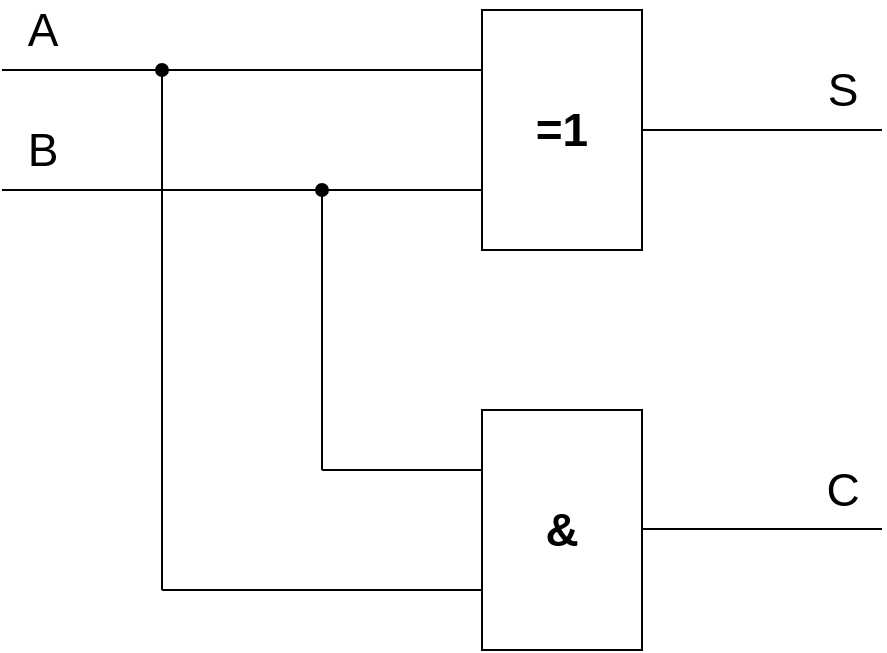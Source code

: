 <mxfile version="15.6.8" type="device"><diagram id="IaZFykJt0H7WiTkYGOhT" name="Page-1"><mxGraphModel dx="1217" dy="737" grid="1" gridSize="10" guides="1" tooltips="1" connect="1" arrows="1" fold="1" page="1" pageScale="1" pageWidth="827" pageHeight="1169" math="0" shadow="0"><root><mxCell id="0"/><mxCell id="1" parent="0"/><mxCell id="Bf3rCa1UE_gU7eW53ecm-8" value="" style="edgeStyle=orthogonalEdgeStyle;rounded=0;orthogonalLoop=1;jettySize=auto;html=1;endArrow=none;endFill=0;" edge="1" parent="1" source="Bf3rCa1UE_gU7eW53ecm-5"><mxGeometry relative="1" as="geometry"><mxPoint x="680" y="180" as="targetPoint"/></mxGeometry></mxCell><mxCell id="Bf3rCa1UE_gU7eW53ecm-5" value="&lt;font size=&quot;1&quot;&gt;&lt;b style=&quot;font-size: 23px&quot;&gt;=1&lt;/b&gt;&lt;/font&gt;" style="rounded=0;whiteSpace=wrap;html=1;" vertex="1" parent="1"><mxGeometry x="480" y="120" width="80" height="120" as="geometry"/></mxCell><mxCell id="Bf3rCa1UE_gU7eW53ecm-6" value="&lt;font style=&quot;font-size: 23px&quot;&gt;&lt;b&gt;&amp;amp;&lt;/b&gt;&lt;/font&gt;" style="rounded=0;whiteSpace=wrap;html=1;" vertex="1" parent="1"><mxGeometry x="480" y="320" width="80" height="120" as="geometry"/></mxCell><mxCell id="Bf3rCa1UE_gU7eW53ecm-9" value="" style="edgeStyle=orthogonalEdgeStyle;rounded=0;orthogonalLoop=1;jettySize=auto;html=1;endArrow=none;endFill=0;" edge="1" parent="1"><mxGeometry relative="1" as="geometry"><mxPoint x="560" y="379.5" as="sourcePoint"/><mxPoint x="680" y="379.5" as="targetPoint"/></mxGeometry></mxCell><mxCell id="Bf3rCa1UE_gU7eW53ecm-10" value="" style="endArrow=none;html=1;rounded=0;fontSize=23;entryX=0;entryY=0.25;entryDx=0;entryDy=0;" edge="1" parent="1" target="Bf3rCa1UE_gU7eW53ecm-5"><mxGeometry width="50" height="50" relative="1" as="geometry"><mxPoint x="240" y="150" as="sourcePoint"/><mxPoint x="430" y="170" as="targetPoint"/></mxGeometry></mxCell><mxCell id="Bf3rCa1UE_gU7eW53ecm-12" value="" style="endArrow=none;html=1;rounded=0;fontSize=23;entryX=0;entryY=0.25;entryDx=0;entryDy=0;" edge="1" parent="1"><mxGeometry width="50" height="50" relative="1" as="geometry"><mxPoint x="240" y="210" as="sourcePoint"/><mxPoint x="480" y="210" as="targetPoint"/></mxGeometry></mxCell><mxCell id="Bf3rCa1UE_gU7eW53ecm-13" value="" style="endArrow=none;html=1;rounded=0;fontSize=23;entryX=0;entryY=0.25;entryDx=0;entryDy=0;" edge="1" parent="1"><mxGeometry width="50" height="50" relative="1" as="geometry"><mxPoint x="320" y="410" as="sourcePoint"/><mxPoint x="480" y="410" as="targetPoint"/></mxGeometry></mxCell><mxCell id="Bf3rCa1UE_gU7eW53ecm-14" value="" style="endArrow=none;html=1;rounded=1;fontSize=23;entryX=0;entryY=0.25;entryDx=0;entryDy=0;" edge="1" parent="1"><mxGeometry width="50" height="50" relative="1" as="geometry"><mxPoint x="400" y="350" as="sourcePoint"/><mxPoint x="480" y="350" as="targetPoint"/></mxGeometry></mxCell><mxCell id="Bf3rCa1UE_gU7eW53ecm-15" value="" style="endArrow=none;html=1;rounded=0;fontSize=23;startArrow=oval;startFill=1;" edge="1" parent="1"><mxGeometry width="50" height="50" relative="1" as="geometry"><mxPoint x="400" y="210" as="sourcePoint"/><mxPoint x="400" y="350" as="targetPoint"/></mxGeometry></mxCell><mxCell id="Bf3rCa1UE_gU7eW53ecm-16" value="" style="endArrow=none;html=1;rounded=0;fontSize=23;startArrow=oval;startFill=1;" edge="1" parent="1"><mxGeometry width="50" height="50" relative="1" as="geometry"><mxPoint x="320" y="150" as="sourcePoint"/><mxPoint x="320" y="410" as="targetPoint"/></mxGeometry></mxCell><mxCell id="Bf3rCa1UE_gU7eW53ecm-17" value="B" style="text;html=1;resizable=0;autosize=1;align=center;verticalAlign=middle;points=[];fillColor=none;strokeColor=none;rounded=0;fontSize=23;" vertex="1" parent="1"><mxGeometry x="245" y="175" width="30" height="30" as="geometry"/></mxCell><mxCell id="Bf3rCa1UE_gU7eW53ecm-18" value="&lt;div&gt;A&lt;/div&gt;" style="text;html=1;resizable=0;autosize=1;align=center;verticalAlign=middle;points=[];fillColor=none;strokeColor=none;rounded=0;fontSize=23;" vertex="1" parent="1"><mxGeometry x="245" y="115" width="30" height="30" as="geometry"/></mxCell><mxCell id="Bf3rCa1UE_gU7eW53ecm-19" value="S" style="text;html=1;resizable=0;autosize=1;align=center;verticalAlign=middle;points=[];fillColor=none;strokeColor=none;rounded=0;fontSize=23;" vertex="1" parent="1"><mxGeometry x="645" y="145" width="30" height="30" as="geometry"/></mxCell><mxCell id="Bf3rCa1UE_gU7eW53ecm-20" value="C" style="text;html=1;resizable=0;autosize=1;align=center;verticalAlign=middle;points=[];fillColor=none;strokeColor=none;rounded=0;fontSize=23;" vertex="1" parent="1"><mxGeometry x="645" y="345" width="30" height="30" as="geometry"/></mxCell></root></mxGraphModel></diagram></mxfile>